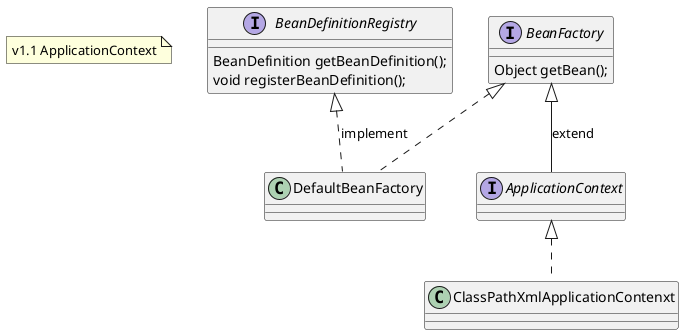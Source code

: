@startuml ApplicationContext

note "v1.1 ApplicationContext" as Tip

interface BeanDefinitionRegistry {
  BeanDefinition getBeanDefinition();
  void registerBeanDefinition();
}

interface BeanFactory {
  Object getBean();
}

class DefaultBeanFactory {
}

interface ApplicationContext {
}

class ClassPathXmlApplicationContenxt {

}

BeanFactory <|-- ApplicationContext : extend
ApplicationContext <|..ClassPathXmlApplicationContenxt
BeanFactory <|.. DefaultBeanFactory
BeanDefinitionRegistry <|.. DefaultBeanFactory : implement

@enduml